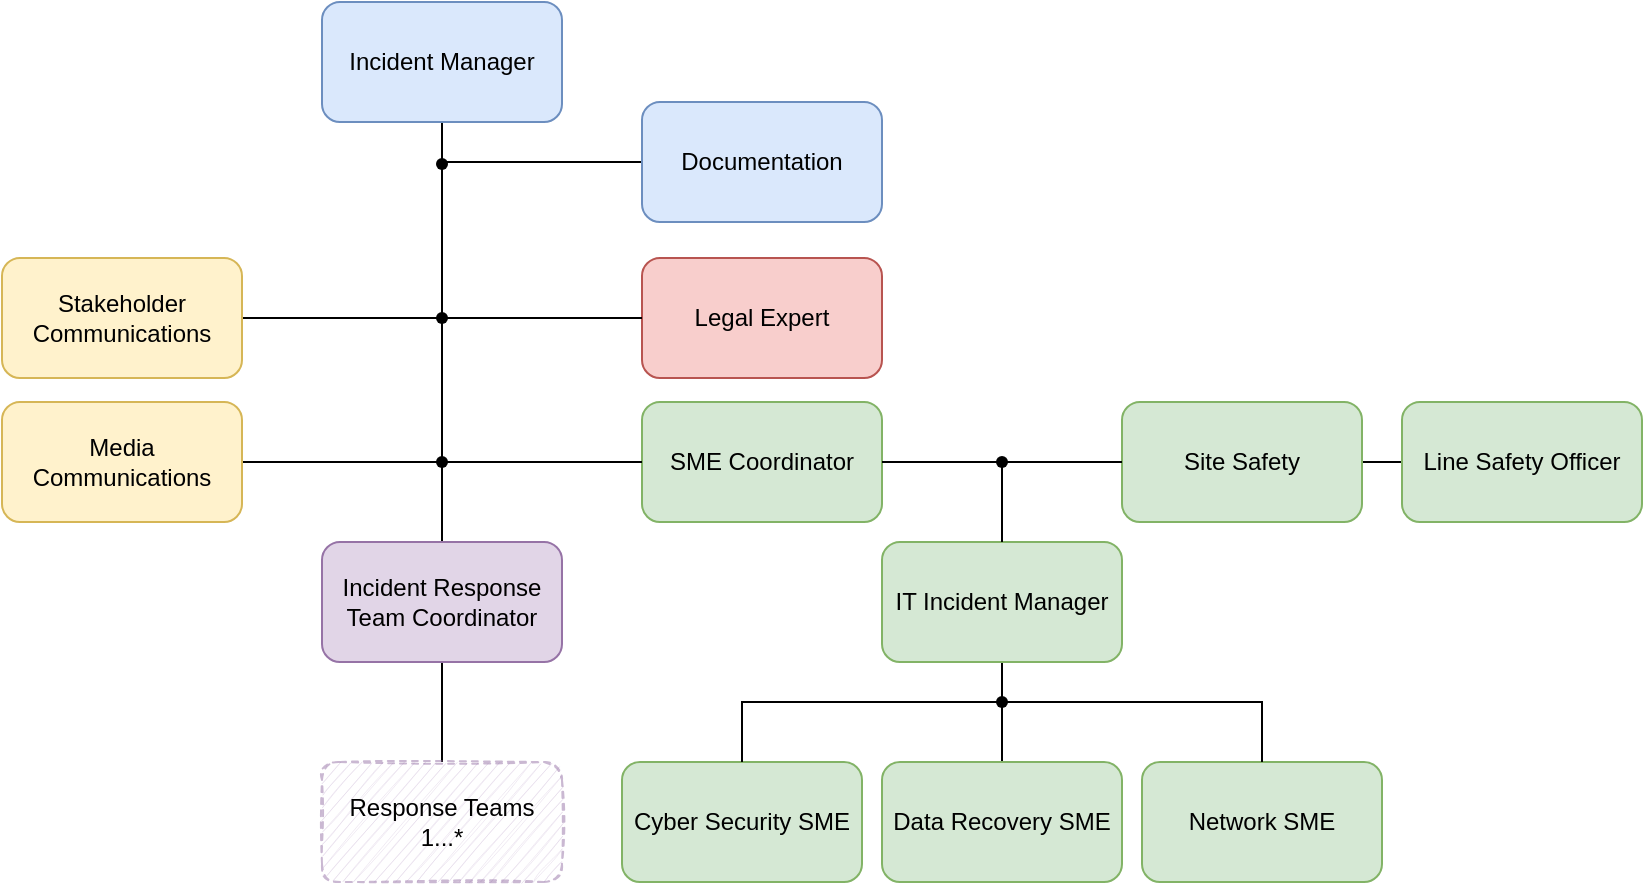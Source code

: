 <mxfile version="20.4.0"><diagram name="Page-1" id="776e734d-e3cd-d92a-cbd4-f332cde0abfc"><mxGraphModel dx="1071" dy="969" grid="1" gridSize="10" guides="1" tooltips="1" connect="1" arrows="1" fold="1" page="1" pageScale="1.5" pageWidth="1169" pageHeight="826" background="none" math="0" shadow="0"><root><mxCell id="0" style=";html=1;"/><mxCell id="1" style=";html=1;" parent="0"/><mxCell id="Se4LtOQKWkhpeCzLWcS8-160" style="edgeStyle=orthogonalEdgeStyle;rounded=0;orthogonalLoop=1;jettySize=auto;html=1;exitX=0.5;exitY=1;exitDx=0;exitDy=0;endArrow=none;endFill=0;" edge="1" parent="1" source="Se4LtOQKWkhpeCzLWcS8-147" target="Se4LtOQKWkhpeCzLWcS8-159"><mxGeometry relative="1" as="geometry"/></mxCell><mxCell id="Se4LtOQKWkhpeCzLWcS8-147" value="Incident Manager" style="rounded=1;whiteSpace=wrap;html=1;fillColor=#dae8fc;strokeColor=#6c8ebf;" vertex="1" parent="1"><mxGeometry x="200" y="80" width="120" height="60" as="geometry"/></mxCell><mxCell id="Se4LtOQKWkhpeCzLWcS8-161" style="edgeStyle=orthogonalEdgeStyle;rounded=0;orthogonalLoop=1;jettySize=auto;html=1;exitX=0;exitY=0.5;exitDx=0;exitDy=0;endArrow=none;endFill=0;" edge="1" parent="1" source="Se4LtOQKWkhpeCzLWcS8-148" target="Se4LtOQKWkhpeCzLWcS8-159"><mxGeometry relative="1" as="geometry"><Array as="points"><mxPoint x="260" y="160"/></Array></mxGeometry></mxCell><mxCell id="Se4LtOQKWkhpeCzLWcS8-148" value="Documentation" style="rounded=1;whiteSpace=wrap;html=1;fillColor=#dae8fc;strokeColor=#6c8ebf;" vertex="1" parent="1"><mxGeometry x="360" y="130" width="120" height="60" as="geometry"/></mxCell><mxCell id="Se4LtOQKWkhpeCzLWcS8-166" style="edgeStyle=orthogonalEdgeStyle;rounded=0;orthogonalLoop=1;jettySize=auto;html=1;endArrow=none;endFill=0;startSize=0;endSize=0;" edge="1" parent="1" source="Se4LtOQKWkhpeCzLWcS8-150" target="Se4LtOQKWkhpeCzLWcS8-163"><mxGeometry relative="1" as="geometry"/></mxCell><mxCell id="Se4LtOQKWkhpeCzLWcS8-150" value="Stakeholder Communications" style="rounded=1;whiteSpace=wrap;html=1;fillColor=#fff2cc;strokeColor=#d6b656;" vertex="1" parent="1"><mxGeometry x="40" y="208" width="120" height="60" as="geometry"/></mxCell><mxCell id="Se4LtOQKWkhpeCzLWcS8-168" style="edgeStyle=orthogonalEdgeStyle;rounded=0;orthogonalLoop=1;jettySize=auto;html=1;endArrow=none;endFill=0;startSize=0;endSize=0;" edge="1" parent="1" source="Se4LtOQKWkhpeCzLWcS8-151" target="Se4LtOQKWkhpeCzLWcS8-167"><mxGeometry relative="1" as="geometry"/></mxCell><mxCell id="Se4LtOQKWkhpeCzLWcS8-151" value="Media Communications" style="rounded=1;whiteSpace=wrap;html=1;fillColor=#fff2cc;strokeColor=#d6b656;" vertex="1" parent="1"><mxGeometry x="40" y="280" width="120" height="60" as="geometry"/></mxCell><mxCell id="Se4LtOQKWkhpeCzLWcS8-152" value="SME Coordinator" style="rounded=1;whiteSpace=wrap;html=1;fillColor=#d5e8d4;strokeColor=#82b366;" vertex="1" parent="1"><mxGeometry x="360" y="280" width="120" height="60" as="geometry"/></mxCell><mxCell id="Se4LtOQKWkhpeCzLWcS8-153" value="Legal Expert" style="rounded=1;whiteSpace=wrap;html=1;fillColor=#f8cecc;strokeColor=#b85450;" vertex="1" parent="1"><mxGeometry x="360" y="208" width="120" height="60" as="geometry"/></mxCell><mxCell id="Se4LtOQKWkhpeCzLWcS8-185" style="edgeStyle=orthogonalEdgeStyle;rounded=0;orthogonalLoop=1;jettySize=auto;html=1;entryX=0.654;entryY=0.561;entryDx=0;entryDy=0;entryPerimeter=0;endArrow=none;endFill=0;startSize=0;endSize=0;" edge="1" parent="1" source="Se4LtOQKWkhpeCzLWcS8-154" target="Se4LtOQKWkhpeCzLWcS8-178"><mxGeometry relative="1" as="geometry"/></mxCell><mxCell id="Se4LtOQKWkhpeCzLWcS8-154" value="IT Incident Manager" style="rounded=1;whiteSpace=wrap;html=1;fillColor=#d5e8d4;strokeColor=#82b366;" vertex="1" parent="1"><mxGeometry x="480" y="350" width="120" height="60" as="geometry"/></mxCell><mxCell id="Se4LtOQKWkhpeCzLWcS8-155" value="Network SME" style="rounded=1;whiteSpace=wrap;html=1;fillColor=#d5e8d4;strokeColor=#82b366;" vertex="1" parent="1"><mxGeometry x="610" y="460" width="120" height="60" as="geometry"/></mxCell><mxCell id="Se4LtOQKWkhpeCzLWcS8-186" style="edgeStyle=orthogonalEdgeStyle;rounded=0;orthogonalLoop=1;jettySize=auto;html=1;entryX=0.618;entryY=0.561;entryDx=0;entryDy=0;entryPerimeter=0;endArrow=none;endFill=0;startSize=0;endSize=0;" edge="1" parent="1" source="Se4LtOQKWkhpeCzLWcS8-156" target="Se4LtOQKWkhpeCzLWcS8-178"><mxGeometry relative="1" as="geometry"/></mxCell><mxCell id="Se4LtOQKWkhpeCzLWcS8-156" value="Data Recovery SME" style="rounded=1;whiteSpace=wrap;html=1;fillColor=#d5e8d4;strokeColor=#82b366;" vertex="1" parent="1"><mxGeometry x="480" y="460" width="120" height="60" as="geometry"/></mxCell><mxCell id="Se4LtOQKWkhpeCzLWcS8-172" style="edgeStyle=orthogonalEdgeStyle;rounded=0;orthogonalLoop=1;jettySize=auto;html=1;endArrow=none;endFill=0;startSize=0;endSize=0;" edge="1" parent="1" source="Se4LtOQKWkhpeCzLWcS8-157" target="Se4LtOQKWkhpeCzLWcS8-171"><mxGeometry relative="1" as="geometry"/></mxCell><mxCell id="Se4LtOQKWkhpeCzLWcS8-157" value="Line Safety Officer" style="rounded=1;whiteSpace=wrap;html=1;fillColor=#d5e8d4;strokeColor=#82b366;" vertex="1" parent="1"><mxGeometry x="740" y="280" width="120" height="60" as="geometry"/></mxCell><mxCell id="Se4LtOQKWkhpeCzLWcS8-159" value="" style="shape=waypoint;sketch=0;fillStyle=solid;size=6;pointerEvents=1;points=[];fillColor=none;resizable=0;rotatable=0;perimeter=centerPerimeter;snapToPoint=1;" vertex="1" parent="1"><mxGeometry x="240" y="141" width="40" height="40" as="geometry"/></mxCell><mxCell id="Se4LtOQKWkhpeCzLWcS8-169" style="edgeStyle=orthogonalEdgeStyle;rounded=0;orthogonalLoop=1;jettySize=auto;html=1;endArrow=none;endFill=0;startSize=0;endSize=0;" edge="1" parent="1" source="Se4LtOQKWkhpeCzLWcS8-163" target="Se4LtOQKWkhpeCzLWcS8-153"><mxGeometry relative="1" as="geometry"><Array as="points"><mxPoint x="300" y="238"/><mxPoint x="300" y="238"/></Array></mxGeometry></mxCell><mxCell id="Se4LtOQKWkhpeCzLWcS8-163" value="" style="shape=waypoint;sketch=0;fillStyle=solid;size=6;pointerEvents=1;points=[];fillColor=none;resizable=0;rotatable=0;perimeter=centerPerimeter;snapToPoint=1;" vertex="1" parent="1"><mxGeometry x="240" y="218" width="40" height="40" as="geometry"/></mxCell><mxCell id="Se4LtOQKWkhpeCzLWcS8-164" value="" style="edgeStyle=orthogonalEdgeStyle;rounded=0;orthogonalLoop=1;jettySize=auto;html=1;endArrow=none;endFill=0;" edge="1" parent="1" source="Se4LtOQKWkhpeCzLWcS8-159" target="Se4LtOQKWkhpeCzLWcS8-163"><mxGeometry relative="1" as="geometry"><mxPoint x="260" y="190" as="sourcePoint"/><mxPoint x="260" y="260" as="targetPoint"/></mxGeometry></mxCell><mxCell id="Se4LtOQKWkhpeCzLWcS8-187" style="edgeStyle=orthogonalEdgeStyle;rounded=0;orthogonalLoop=1;jettySize=auto;html=1;entryX=0.618;entryY=0.646;entryDx=0;entryDy=0;entryPerimeter=0;endArrow=none;endFill=0;startSize=0;endSize=0;" edge="1" parent="1" source="Se4LtOQKWkhpeCzLWcS8-167" target="Se4LtOQKWkhpeCzLWcS8-163"><mxGeometry relative="1" as="geometry"/></mxCell><mxCell id="Se4LtOQKWkhpeCzLWcS8-188" style="edgeStyle=orthogonalEdgeStyle;rounded=0;orthogonalLoop=1;jettySize=auto;html=1;endArrow=none;endFill=0;startSize=0;endSize=0;" edge="1" parent="1" source="Se4LtOQKWkhpeCzLWcS8-167" target="Se4LtOQKWkhpeCzLWcS8-152"><mxGeometry relative="1" as="geometry"/></mxCell><mxCell id="Se4LtOQKWkhpeCzLWcS8-167" value="" style="shape=waypoint;sketch=0;fillStyle=solid;size=6;pointerEvents=1;points=[];fillColor=none;resizable=0;rotatable=0;perimeter=centerPerimeter;snapToPoint=1;" vertex="1" parent="1"><mxGeometry x="240" y="290" width="40" height="40" as="geometry"/></mxCell><mxCell id="Se4LtOQKWkhpeCzLWcS8-171" value="Site Safety" style="rounded=1;whiteSpace=wrap;html=1;fillColor=#d5e8d4;strokeColor=#82b366;" vertex="1" parent="1"><mxGeometry x="600" y="280" width="120" height="60" as="geometry"/></mxCell><mxCell id="Se4LtOQKWkhpeCzLWcS8-174" style="edgeStyle=orthogonalEdgeStyle;rounded=0;orthogonalLoop=1;jettySize=auto;html=1;endArrow=none;endFill=0;startSize=0;endSize=0;" edge="1" parent="1" source="Se4LtOQKWkhpeCzLWcS8-173" target="Se4LtOQKWkhpeCzLWcS8-152"><mxGeometry relative="1" as="geometry"/></mxCell><mxCell id="Se4LtOQKWkhpeCzLWcS8-175" style="edgeStyle=orthogonalEdgeStyle;rounded=0;orthogonalLoop=1;jettySize=auto;html=1;endArrow=none;endFill=0;startSize=0;endSize=0;" edge="1" parent="1" source="Se4LtOQKWkhpeCzLWcS8-173" target="Se4LtOQKWkhpeCzLWcS8-171"><mxGeometry relative="1" as="geometry"/></mxCell><mxCell id="Se4LtOQKWkhpeCzLWcS8-176" style="edgeStyle=orthogonalEdgeStyle;rounded=0;orthogonalLoop=1;jettySize=auto;html=1;endArrow=none;endFill=0;startSize=0;endSize=0;" edge="1" parent="1" source="Se4LtOQKWkhpeCzLWcS8-173" target="Se4LtOQKWkhpeCzLWcS8-154"><mxGeometry relative="1" as="geometry"/></mxCell><mxCell id="Se4LtOQKWkhpeCzLWcS8-173" value="" style="shape=waypoint;sketch=0;fillStyle=solid;size=6;pointerEvents=1;points=[];fillColor=none;resizable=0;rotatable=0;perimeter=centerPerimeter;snapToPoint=1;" vertex="1" parent="1"><mxGeometry x="520" y="290" width="40" height="40" as="geometry"/></mxCell><mxCell id="Se4LtOQKWkhpeCzLWcS8-177" value="Cyber Security SME" style="rounded=1;whiteSpace=wrap;html=1;fillColor=#d5e8d4;strokeColor=#82b366;" vertex="1" parent="1"><mxGeometry x="350" y="460" width="120" height="60" as="geometry"/></mxCell><mxCell id="Se4LtOQKWkhpeCzLWcS8-180" style="edgeStyle=orthogonalEdgeStyle;rounded=0;orthogonalLoop=1;jettySize=auto;html=1;endArrow=none;endFill=0;startSize=0;endSize=0;entryX=0.5;entryY=0;entryDx=0;entryDy=0;" edge="1" parent="1" source="Se4LtOQKWkhpeCzLWcS8-178" target="Se4LtOQKWkhpeCzLWcS8-155"><mxGeometry relative="1" as="geometry"/></mxCell><mxCell id="Se4LtOQKWkhpeCzLWcS8-181" style="edgeStyle=orthogonalEdgeStyle;rounded=0;orthogonalLoop=1;jettySize=auto;html=1;endArrow=none;endFill=0;startSize=0;endSize=0;" edge="1" parent="1" source="Se4LtOQKWkhpeCzLWcS8-178" target="Se4LtOQKWkhpeCzLWcS8-177"><mxGeometry relative="1" as="geometry"/></mxCell><mxCell id="Se4LtOQKWkhpeCzLWcS8-178" value="" style="shape=waypoint;sketch=0;fillStyle=solid;size=6;pointerEvents=1;points=[];fillColor=none;resizable=0;rotatable=0;perimeter=centerPerimeter;snapToPoint=1;" vertex="1" parent="1"><mxGeometry x="520" y="410" width="40" height="40" as="geometry"/></mxCell><mxCell id="Se4LtOQKWkhpeCzLWcS8-190" style="edgeStyle=orthogonalEdgeStyle;rounded=0;orthogonalLoop=1;jettySize=auto;html=1;endArrow=none;endFill=0;startSize=0;endSize=0;" edge="1" parent="1" source="Se4LtOQKWkhpeCzLWcS8-189" target="Se4LtOQKWkhpeCzLWcS8-167"><mxGeometry relative="1" as="geometry"/></mxCell><mxCell id="Se4LtOQKWkhpeCzLWcS8-192" style="edgeStyle=orthogonalEdgeStyle;rounded=0;orthogonalLoop=1;jettySize=auto;html=1;endArrow=none;endFill=0;startSize=0;endSize=0;" edge="1" parent="1" source="Se4LtOQKWkhpeCzLWcS8-189" target="Se4LtOQKWkhpeCzLWcS8-191"><mxGeometry relative="1" as="geometry"/></mxCell><mxCell id="Se4LtOQKWkhpeCzLWcS8-189" value="&lt;div&gt;Incident Response Team Coordinator&lt;/div&gt;" style="rounded=1;whiteSpace=wrap;html=1;fillColor=#e1d5e7;strokeColor=#9673a6;" vertex="1" parent="1"><mxGeometry x="200" y="350" width="120" height="60" as="geometry"/></mxCell><mxCell id="Se4LtOQKWkhpeCzLWcS8-191" value="&lt;div&gt;Response Teams&lt;/div&gt;&lt;div&gt;1...*&lt;br&gt;&lt;/div&gt;" style="rounded=1;whiteSpace=wrap;html=1;fillColor=#e1d5e7;strokeColor=#9673a6;opacity=50;dashed=1;sketch=1;" vertex="1" parent="1"><mxGeometry x="200" y="460" width="120" height="60" as="geometry"/></mxCell></root></mxGraphModel></diagram></mxfile>